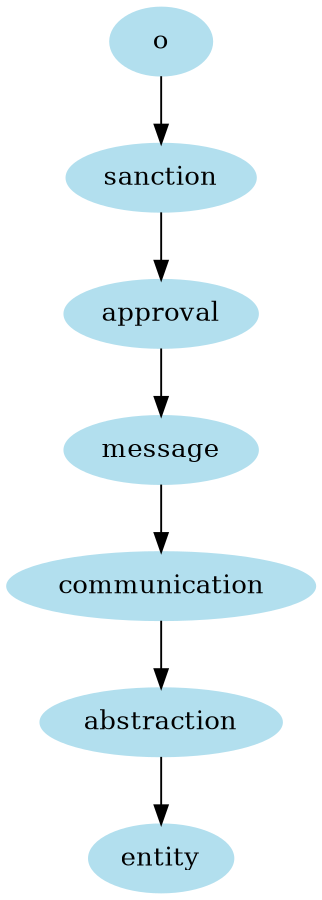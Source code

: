 digraph unix {
	node [color=lightblue2 style=filled]
	size="6,6"
	o -> sanction
	sanction -> approval
	approval -> message
	message -> communication
	communication -> abstraction
	abstraction -> entity
}
